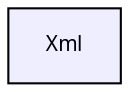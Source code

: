 digraph "Xml" {
  compound=true
  node [ fontsize="10", fontname="FreeSans.ttf"];
  edge [ labelfontsize="10", labelfontname="FreeSans.ttf"];
  dir_57b3e59523ec00088830bb5515f8e583 [shape=box, label="Xml", style="filled", fillcolor="#eeeeff", pencolor="black", URL="dir_57b3e59523ec00088830bb5515f8e583.html"];
}
